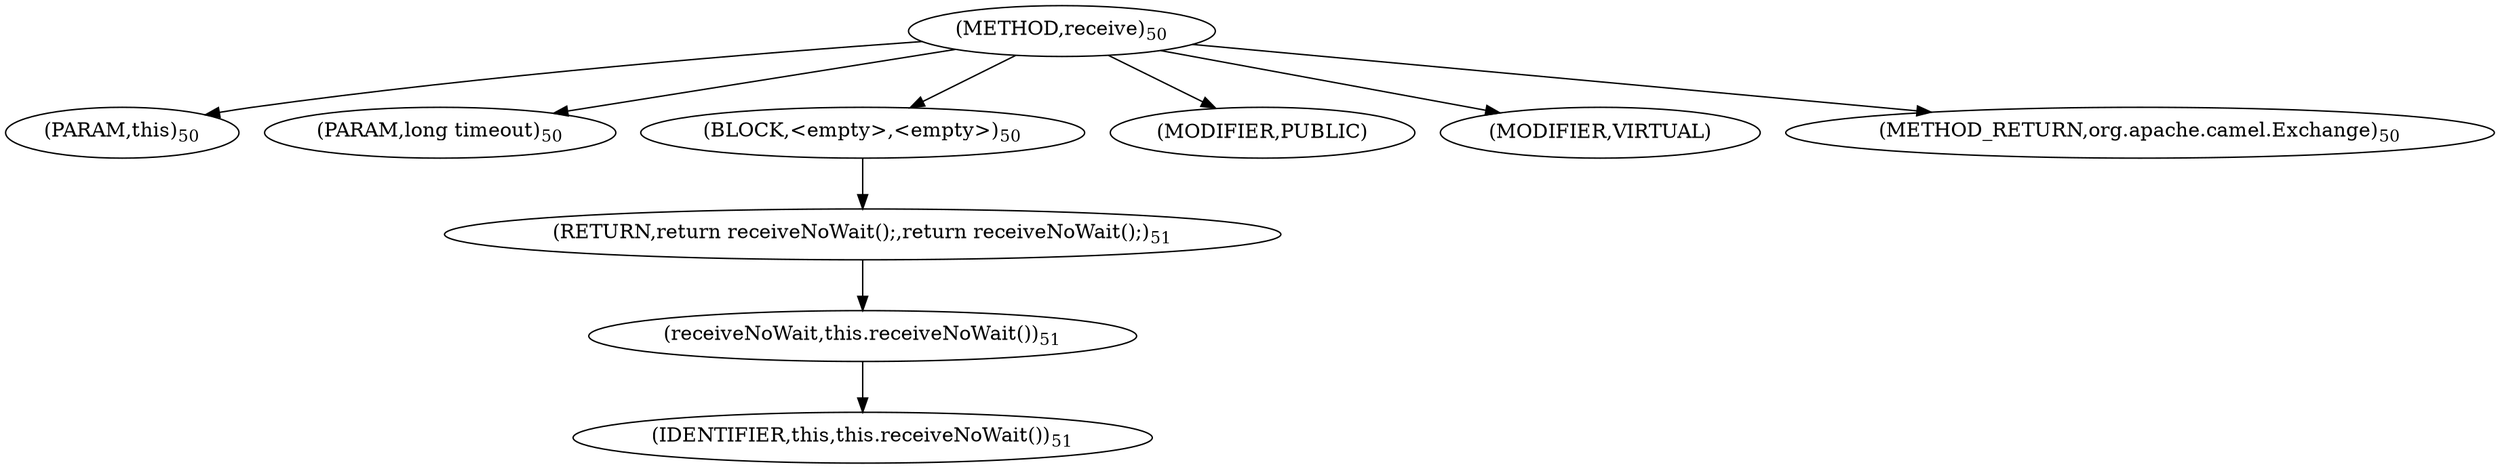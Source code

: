 digraph "receive" {  
"61" [label = <(METHOD,receive)<SUB>50</SUB>> ]
"9" [label = <(PARAM,this)<SUB>50</SUB>> ]
"62" [label = <(PARAM,long timeout)<SUB>50</SUB>> ]
"63" [label = <(BLOCK,&lt;empty&gt;,&lt;empty&gt;)<SUB>50</SUB>> ]
"64" [label = <(RETURN,return receiveNoWait();,return receiveNoWait();)<SUB>51</SUB>> ]
"65" [label = <(receiveNoWait,this.receiveNoWait())<SUB>51</SUB>> ]
"8" [label = <(IDENTIFIER,this,this.receiveNoWait())<SUB>51</SUB>> ]
"66" [label = <(MODIFIER,PUBLIC)> ]
"67" [label = <(MODIFIER,VIRTUAL)> ]
"68" [label = <(METHOD_RETURN,org.apache.camel.Exchange)<SUB>50</SUB>> ]
  "61" -> "9" 
  "61" -> "62" 
  "61" -> "63" 
  "61" -> "66" 
  "61" -> "67" 
  "61" -> "68" 
  "63" -> "64" 
  "64" -> "65" 
  "65" -> "8" 
}
